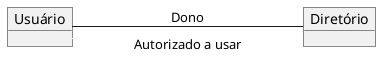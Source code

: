 @startuml mod01ima14
skinparam ClassAttributeIconSize 0
object "Usuário" as o1
object "Diretório" as o2
left to right direction
o1 --- o2 : Dono
o2 --[#White]- o1 : Autorizado a usar
@enduml